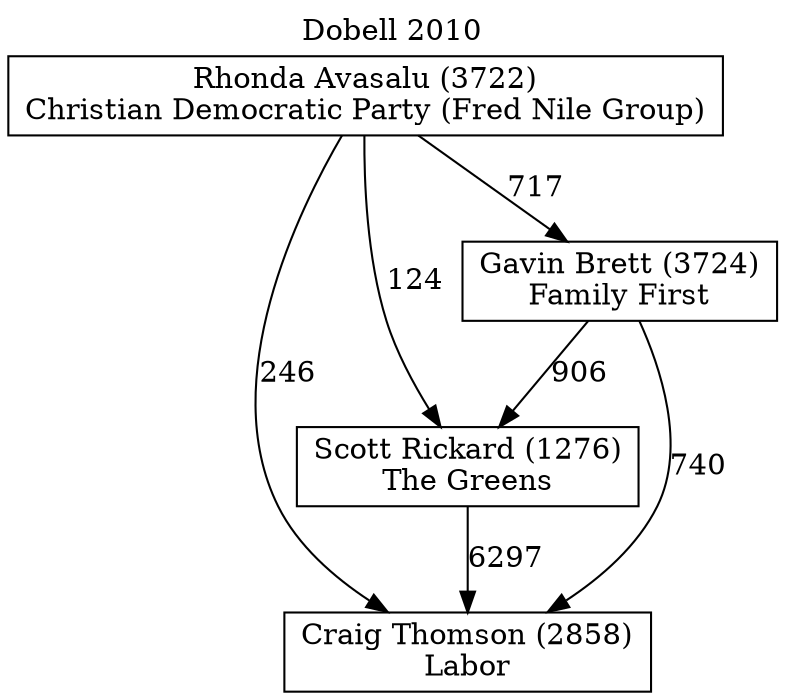 // House preference flow
digraph "Craig Thomson (2858)_Dobell_2010" {
	graph [label="Dobell 2010" labelloc=t mclimit=10]
	node [shape=box]
	"Craig Thomson (2858)" [label="Craig Thomson (2858)
Labor"]
	"Scott Rickard (1276)" [label="Scott Rickard (1276)
The Greens"]
	"Gavin Brett (3724)" [label="Gavin Brett (3724)
Family First"]
	"Rhonda Avasalu (3722)" [label="Rhonda Avasalu (3722)
Christian Democratic Party (Fred Nile Group)"]
	"Scott Rickard (1276)" -> "Craig Thomson (2858)" [label=6297]
	"Gavin Brett (3724)" -> "Scott Rickard (1276)" [label=906]
	"Rhonda Avasalu (3722)" -> "Gavin Brett (3724)" [label=717]
	"Gavin Brett (3724)" -> "Craig Thomson (2858)" [label=740]
	"Rhonda Avasalu (3722)" -> "Craig Thomson (2858)" [label=246]
	"Rhonda Avasalu (3722)" -> "Scott Rickard (1276)" [label=124]
}
